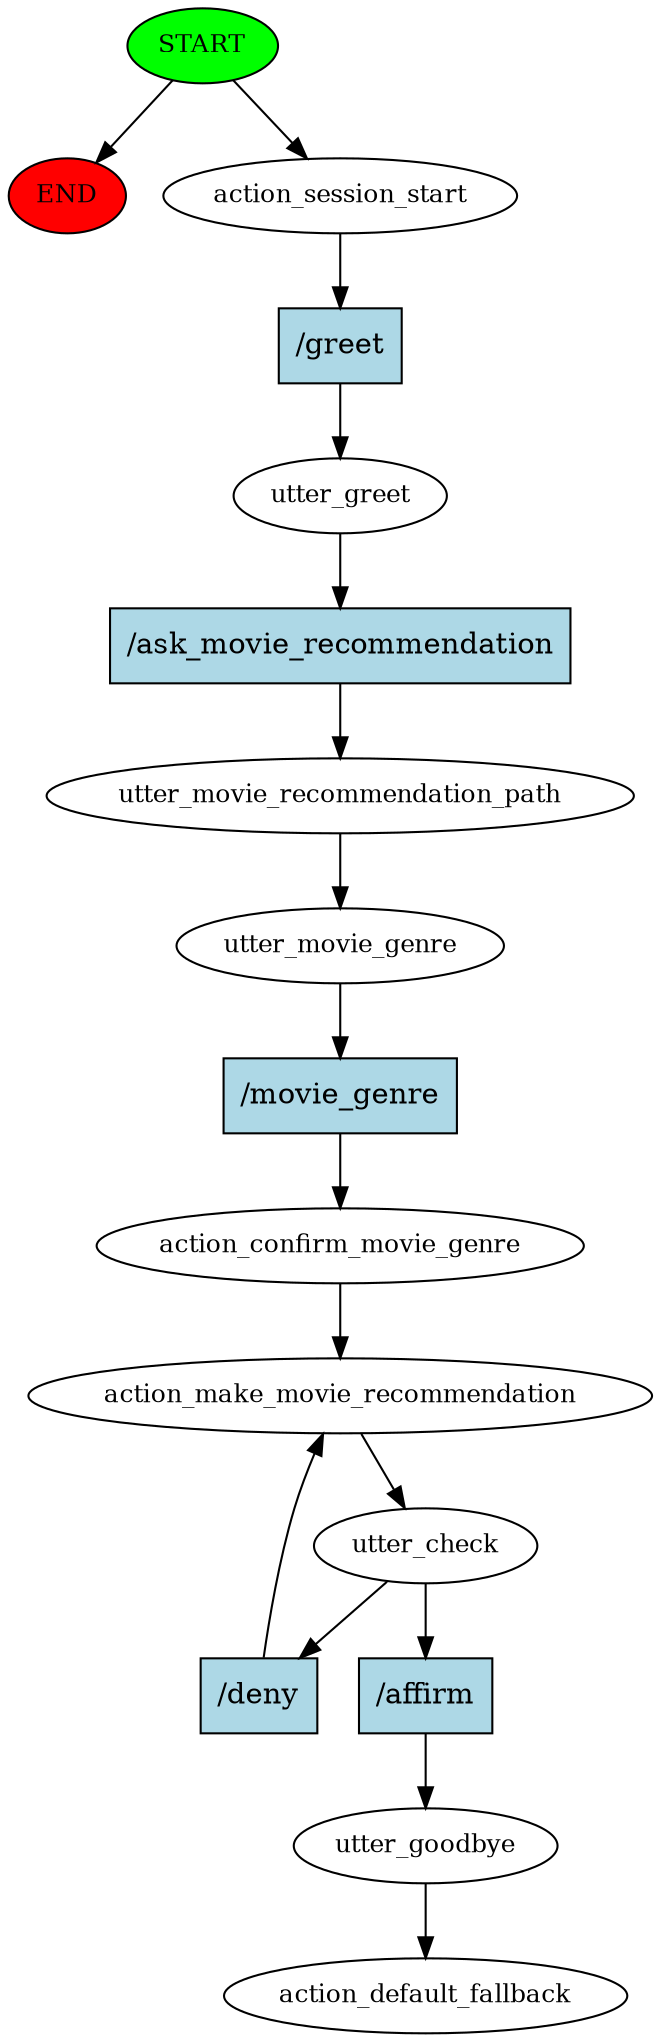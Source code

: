 digraph  {
0 [class="start active", fillcolor=green, fontsize=12, label=START, style=filled];
"-1" [class=end, fillcolor=red, fontsize=12, label=END, style=filled];
1 [class=active, fontsize=12, label=action_session_start];
2 [class=active, fontsize=12, label=utter_greet];
3 [class=active, fontsize=12, label=utter_movie_recommendation_path];
4 [class=active, fontsize=12, label=utter_movie_genre];
5 [class=active, fontsize=12, label=action_confirm_movie_genre];
6 [class=active, fontsize=12, label=action_make_movie_recommendation];
7 [class=active, fontsize=12, label=utter_check];
10 [class=active, fontsize=12, label=utter_goodbye];
11 [class="dashed active", fontsize=12, label=action_default_fallback];
12 [class="intent active", fillcolor=lightblue, label="/greet", shape=rect, style=filled];
13 [class="intent active", fillcolor=lightblue, label="/ask_movie_recommendation", shape=rect, style=filled];
14 [class="intent active", fillcolor=lightblue, label="/movie_genre", shape=rect, style=filled];
15 [class="intent active", fillcolor=lightblue, label="/deny", shape=rect, style=filled];
16 [class="intent active", fillcolor=lightblue, label="/affirm", shape=rect, style=filled];
0 -> "-1"  [class="", key=NONE, label=""];
0 -> 1  [class=active, key=NONE, label=""];
1 -> 12  [class=active, key=0];
2 -> 13  [class=active, key=0];
3 -> 4  [class=active, key=NONE, label=""];
4 -> 14  [class=active, key=0];
5 -> 6  [class=active, key=NONE, label=""];
6 -> 7  [class=active, key=NONE, label=""];
7 -> 15  [class=active, key=0];
7 -> 16  [class=active, key=0];
10 -> 11  [class=active, key=NONE, label=""];
12 -> 2  [class=active, key=0];
13 -> 3  [class=active, key=0];
14 -> 5  [class=active, key=0];
15 -> 6  [class=active, key=0];
16 -> 10  [class=active, key=0];
}
